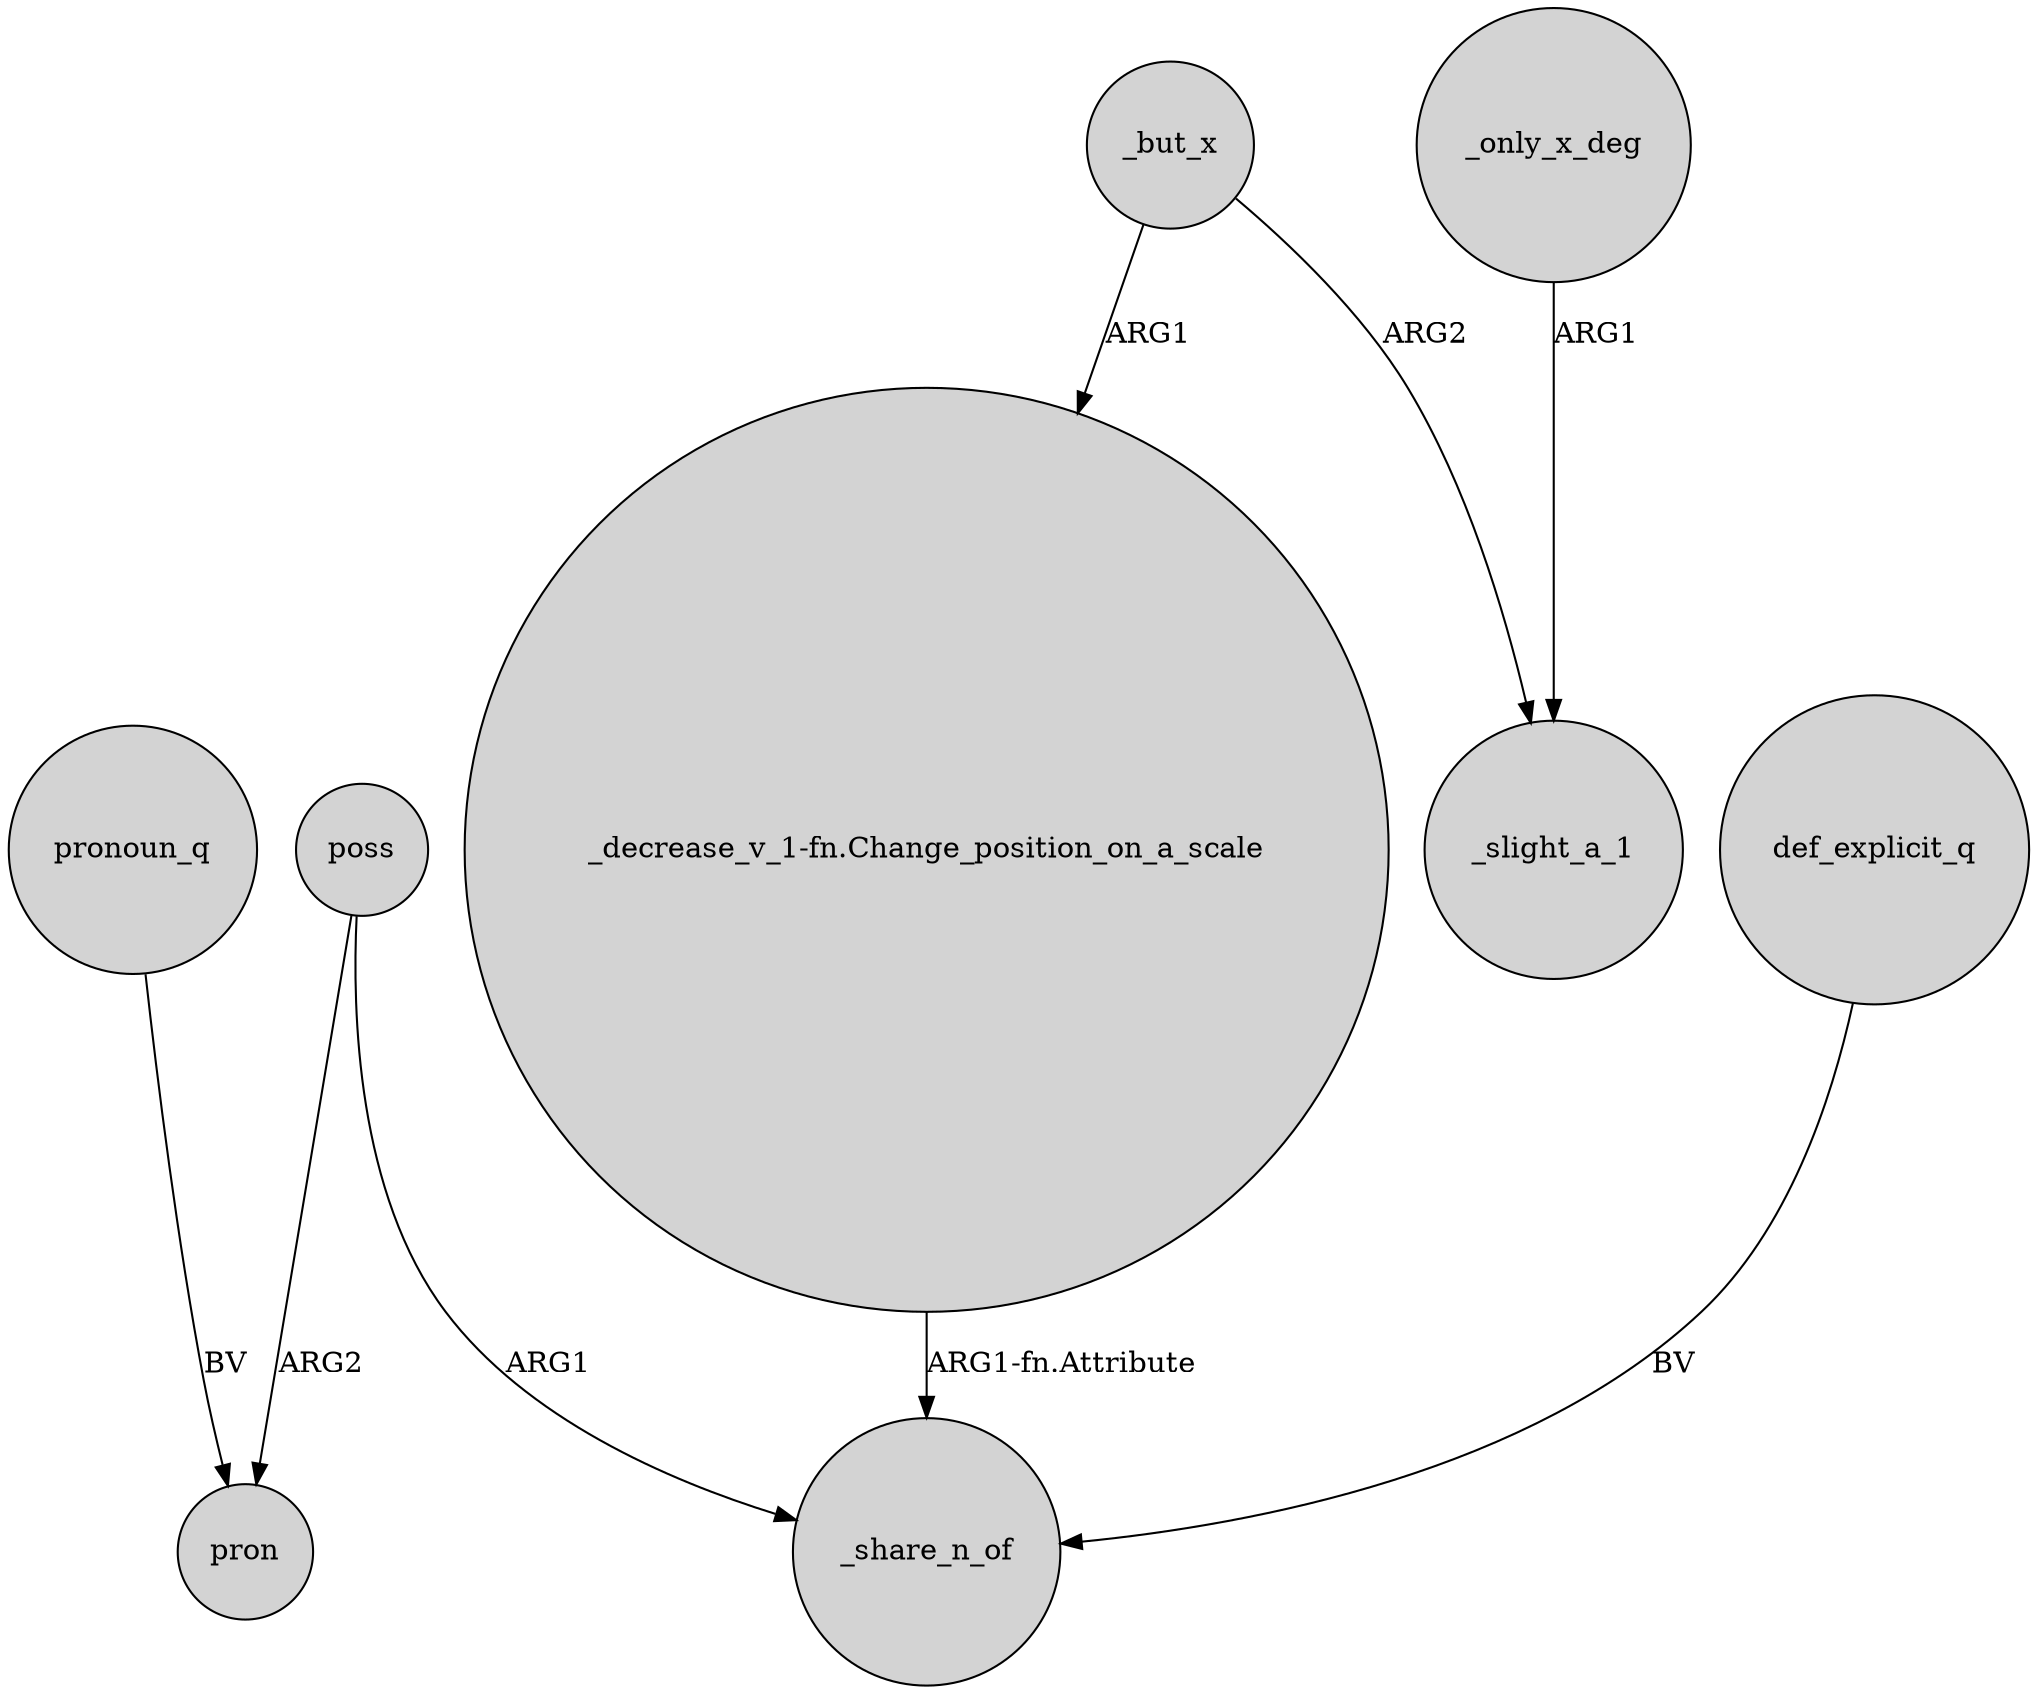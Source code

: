 digraph {
	node [shape=circle style=filled]
	"_decrease_v_1-fn.Change_position_on_a_scale" -> _share_n_of [label="ARG1-fn.Attribute"]
	poss -> _share_n_of [label=ARG1]
	_but_x -> _slight_a_1 [label=ARG2]
	def_explicit_q -> _share_n_of [label=BV]
	_only_x_deg -> _slight_a_1 [label=ARG1]
	pronoun_q -> pron [label=BV]
	poss -> pron [label=ARG2]
	_but_x -> "_decrease_v_1-fn.Change_position_on_a_scale" [label=ARG1]
}
